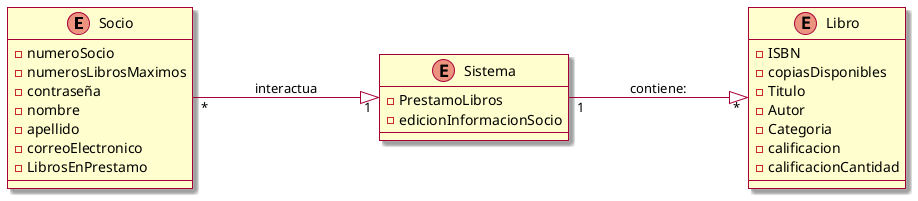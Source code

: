 @startuml
left to right direction
skin rose

Socio"*"---|>"1"Sistema:interactua
Sistema"1"---|>"*"Libro:contiene:

enum Libro{
-ISBN
-copiasDisponibles
-Titulo
-Autor
-Categoria
-calificacion
-calificacionCantidad
}

enum Socio{
-numeroSocio
-numerosLibrosMaximos
-contraseña
-nombre
-apellido
-correoElectronico
-LibrosEnPrestamo

}

enum Sistema{

-PrestamoLibros
-edicionInformacionSocio


}


@enduml
